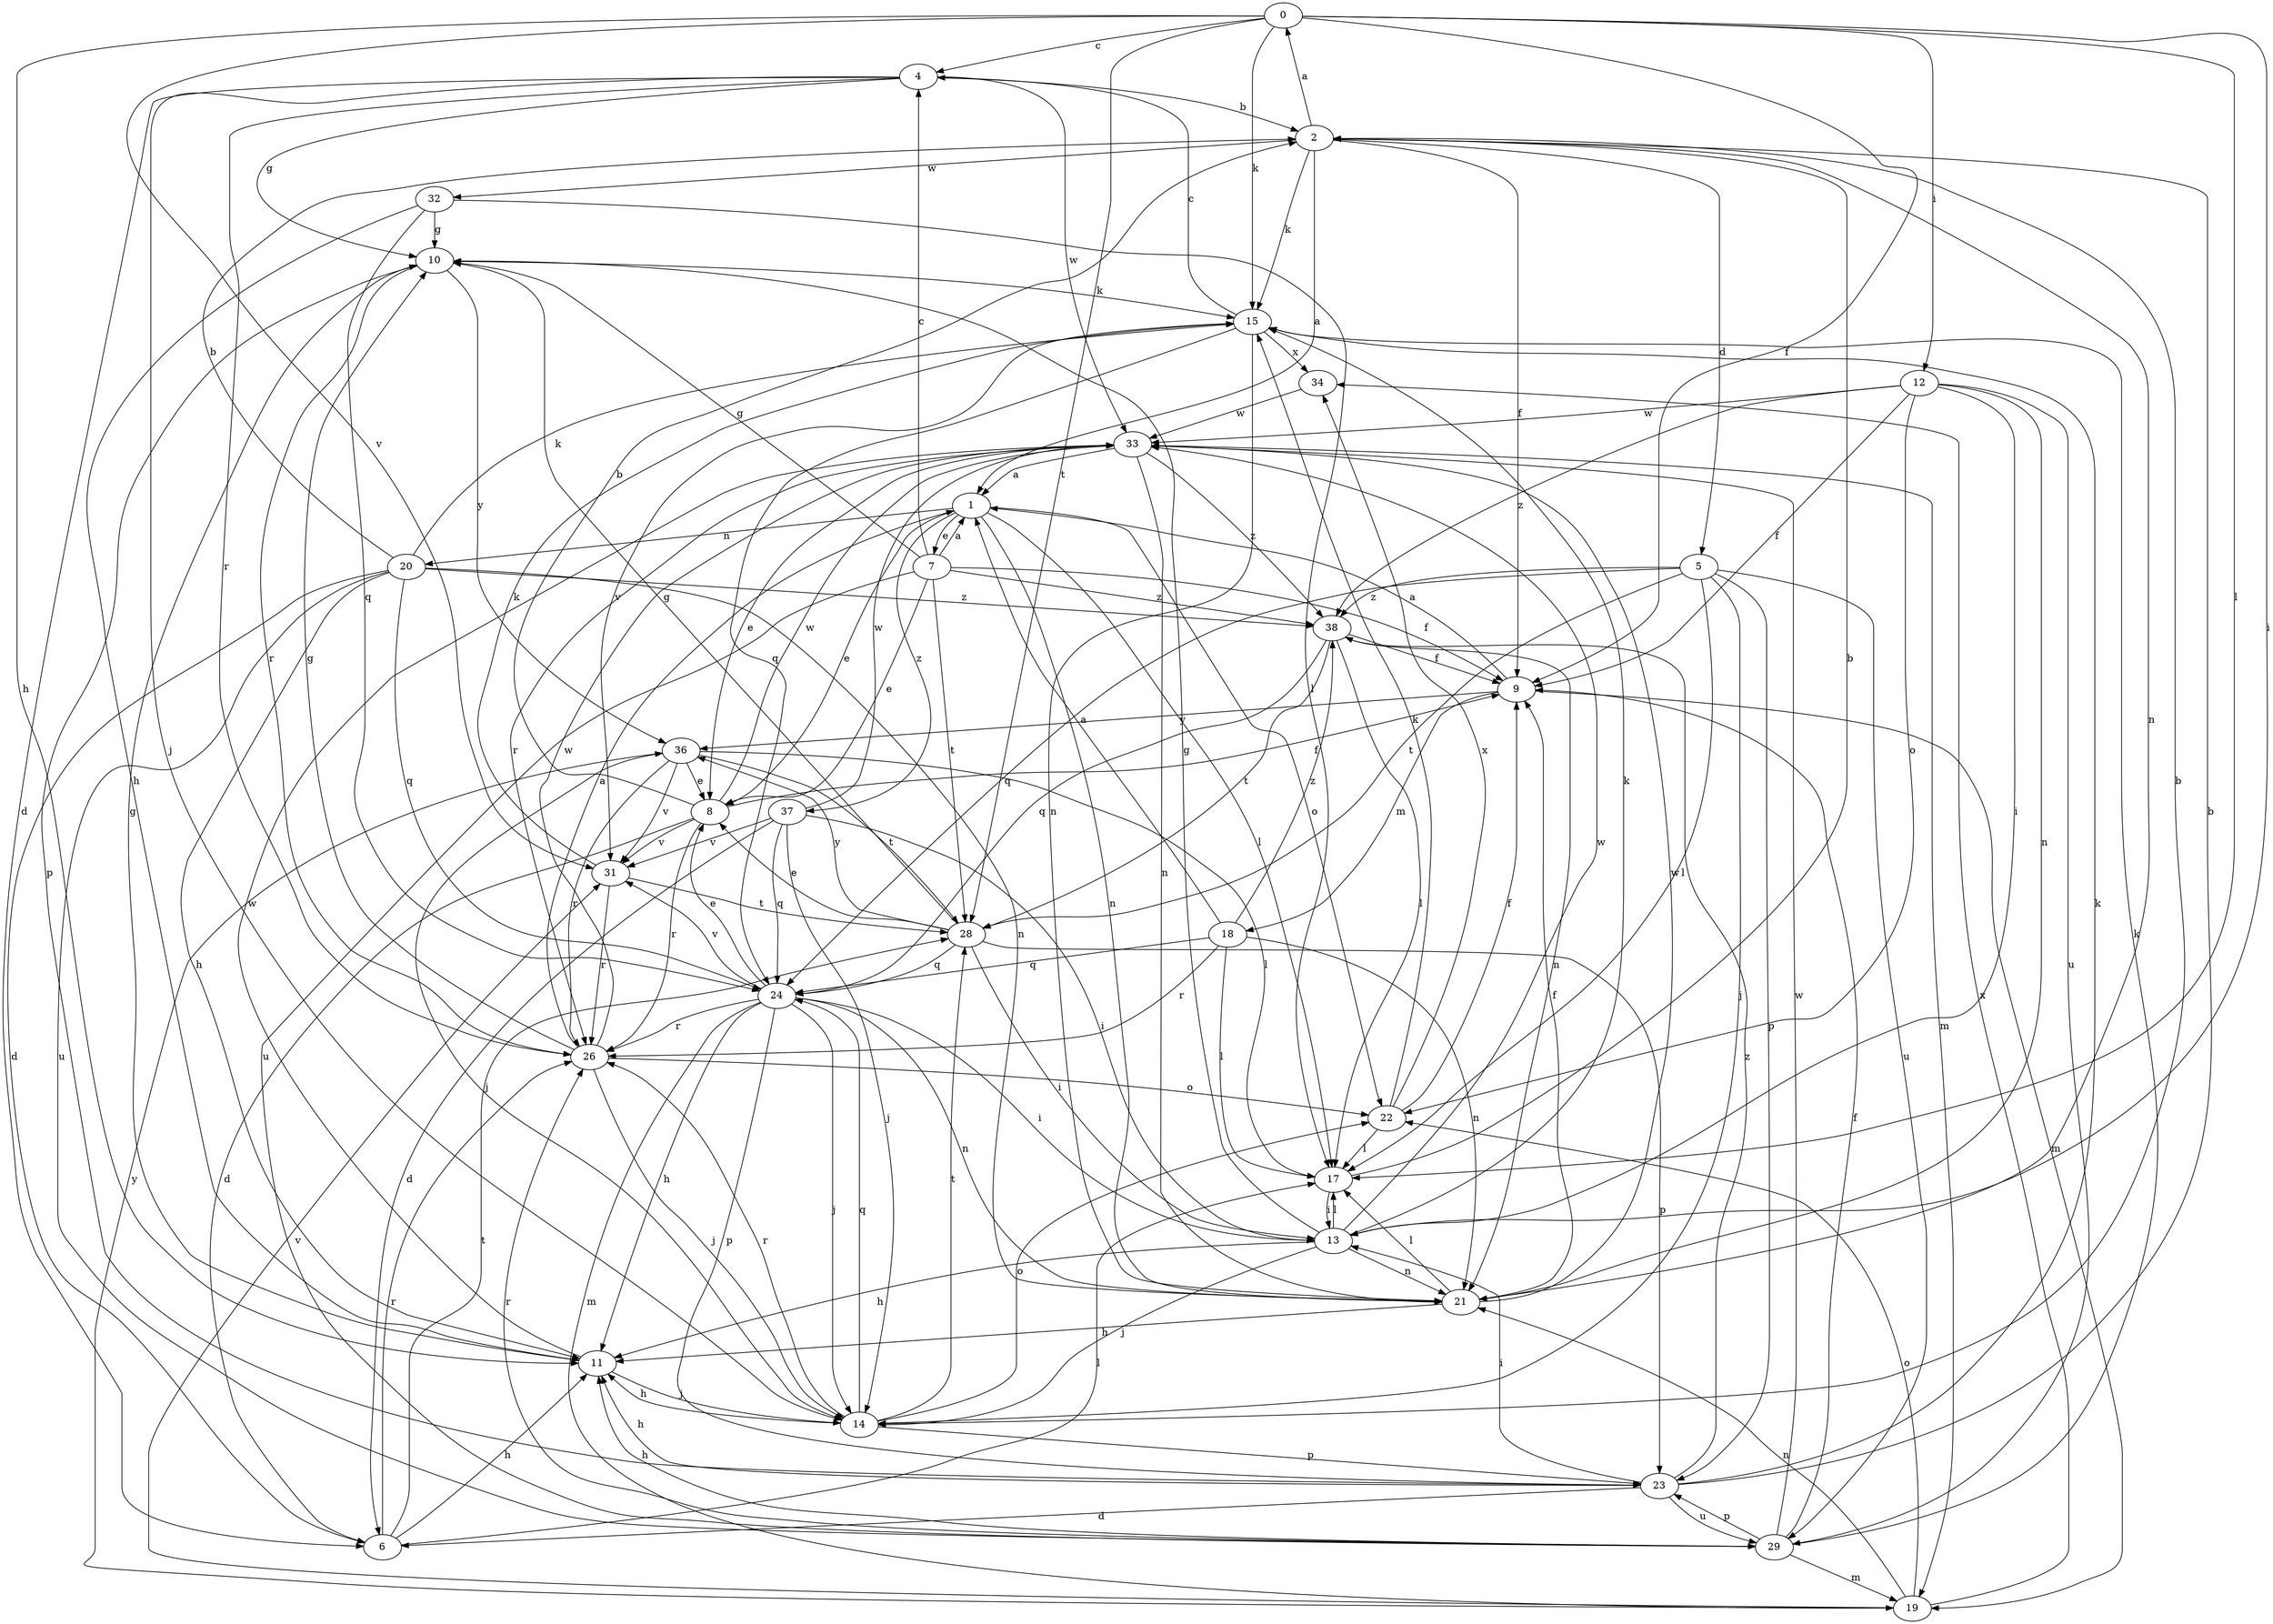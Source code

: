 strict digraph  {
0;
1;
2;
4;
5;
6;
7;
8;
9;
10;
11;
12;
13;
14;
15;
17;
18;
19;
20;
21;
22;
23;
24;
26;
28;
29;
31;
32;
33;
34;
36;
37;
38;
0 -> 4  [label=c];
0 -> 9  [label=f];
0 -> 11  [label=h];
0 -> 12  [label=i];
0 -> 13  [label=i];
0 -> 15  [label=k];
0 -> 17  [label=l];
0 -> 28  [label=t];
0 -> 31  [label=v];
1 -> 7  [label=e];
1 -> 8  [label=e];
1 -> 17  [label=l];
1 -> 20  [label=n];
1 -> 21  [label=n];
1 -> 22  [label=o];
1 -> 37  [label=z];
2 -> 0  [label=a];
2 -> 1  [label=a];
2 -> 5  [label=d];
2 -> 9  [label=f];
2 -> 15  [label=k];
2 -> 21  [label=n];
2 -> 32  [label=w];
4 -> 2  [label=b];
4 -> 6  [label=d];
4 -> 10  [label=g];
4 -> 14  [label=j];
4 -> 26  [label=r];
4 -> 33  [label=w];
5 -> 14  [label=j];
5 -> 17  [label=l];
5 -> 23  [label=p];
5 -> 24  [label=q];
5 -> 28  [label=t];
5 -> 29  [label=u];
5 -> 38  [label=z];
6 -> 11  [label=h];
6 -> 17  [label=l];
6 -> 26  [label=r];
6 -> 28  [label=t];
7 -> 1  [label=a];
7 -> 4  [label=c];
7 -> 8  [label=e];
7 -> 9  [label=f];
7 -> 10  [label=g];
7 -> 28  [label=t];
7 -> 29  [label=u];
7 -> 38  [label=z];
8 -> 2  [label=b];
8 -> 6  [label=d];
8 -> 9  [label=f];
8 -> 26  [label=r];
8 -> 31  [label=v];
8 -> 33  [label=w];
9 -> 1  [label=a];
9 -> 18  [label=m];
9 -> 19  [label=m];
9 -> 36  [label=y];
10 -> 15  [label=k];
10 -> 23  [label=p];
10 -> 26  [label=r];
10 -> 36  [label=y];
11 -> 10  [label=g];
11 -> 14  [label=j];
11 -> 33  [label=w];
12 -> 9  [label=f];
12 -> 13  [label=i];
12 -> 21  [label=n];
12 -> 22  [label=o];
12 -> 29  [label=u];
12 -> 33  [label=w];
12 -> 38  [label=z];
13 -> 10  [label=g];
13 -> 11  [label=h];
13 -> 14  [label=j];
13 -> 15  [label=k];
13 -> 17  [label=l];
13 -> 21  [label=n];
13 -> 33  [label=w];
14 -> 2  [label=b];
14 -> 11  [label=h];
14 -> 22  [label=o];
14 -> 23  [label=p];
14 -> 24  [label=q];
14 -> 26  [label=r];
14 -> 28  [label=t];
15 -> 4  [label=c];
15 -> 21  [label=n];
15 -> 24  [label=q];
15 -> 31  [label=v];
15 -> 34  [label=x];
17 -> 2  [label=b];
17 -> 13  [label=i];
18 -> 1  [label=a];
18 -> 17  [label=l];
18 -> 21  [label=n];
18 -> 24  [label=q];
18 -> 26  [label=r];
18 -> 38  [label=z];
19 -> 21  [label=n];
19 -> 22  [label=o];
19 -> 31  [label=v];
19 -> 34  [label=x];
19 -> 36  [label=y];
20 -> 2  [label=b];
20 -> 6  [label=d];
20 -> 11  [label=h];
20 -> 15  [label=k];
20 -> 21  [label=n];
20 -> 24  [label=q];
20 -> 29  [label=u];
20 -> 38  [label=z];
21 -> 9  [label=f];
21 -> 11  [label=h];
21 -> 17  [label=l];
21 -> 33  [label=w];
22 -> 9  [label=f];
22 -> 15  [label=k];
22 -> 17  [label=l];
22 -> 34  [label=x];
23 -> 2  [label=b];
23 -> 6  [label=d];
23 -> 11  [label=h];
23 -> 13  [label=i];
23 -> 15  [label=k];
23 -> 29  [label=u];
23 -> 38  [label=z];
24 -> 8  [label=e];
24 -> 11  [label=h];
24 -> 13  [label=i];
24 -> 14  [label=j];
24 -> 19  [label=m];
24 -> 21  [label=n];
24 -> 23  [label=p];
24 -> 26  [label=r];
24 -> 31  [label=v];
26 -> 1  [label=a];
26 -> 10  [label=g];
26 -> 14  [label=j];
26 -> 22  [label=o];
26 -> 33  [label=w];
28 -> 8  [label=e];
28 -> 10  [label=g];
28 -> 13  [label=i];
28 -> 23  [label=p];
28 -> 24  [label=q];
28 -> 36  [label=y];
29 -> 9  [label=f];
29 -> 11  [label=h];
29 -> 15  [label=k];
29 -> 19  [label=m];
29 -> 23  [label=p];
29 -> 26  [label=r];
29 -> 33  [label=w];
31 -> 15  [label=k];
31 -> 26  [label=r];
31 -> 28  [label=t];
32 -> 10  [label=g];
32 -> 11  [label=h];
32 -> 17  [label=l];
32 -> 24  [label=q];
33 -> 1  [label=a];
33 -> 8  [label=e];
33 -> 19  [label=m];
33 -> 21  [label=n];
33 -> 26  [label=r];
33 -> 38  [label=z];
34 -> 33  [label=w];
36 -> 8  [label=e];
36 -> 14  [label=j];
36 -> 17  [label=l];
36 -> 26  [label=r];
36 -> 28  [label=t];
36 -> 31  [label=v];
37 -> 6  [label=d];
37 -> 13  [label=i];
37 -> 14  [label=j];
37 -> 24  [label=q];
37 -> 31  [label=v];
37 -> 33  [label=w];
38 -> 9  [label=f];
38 -> 17  [label=l];
38 -> 21  [label=n];
38 -> 24  [label=q];
38 -> 28  [label=t];
}
